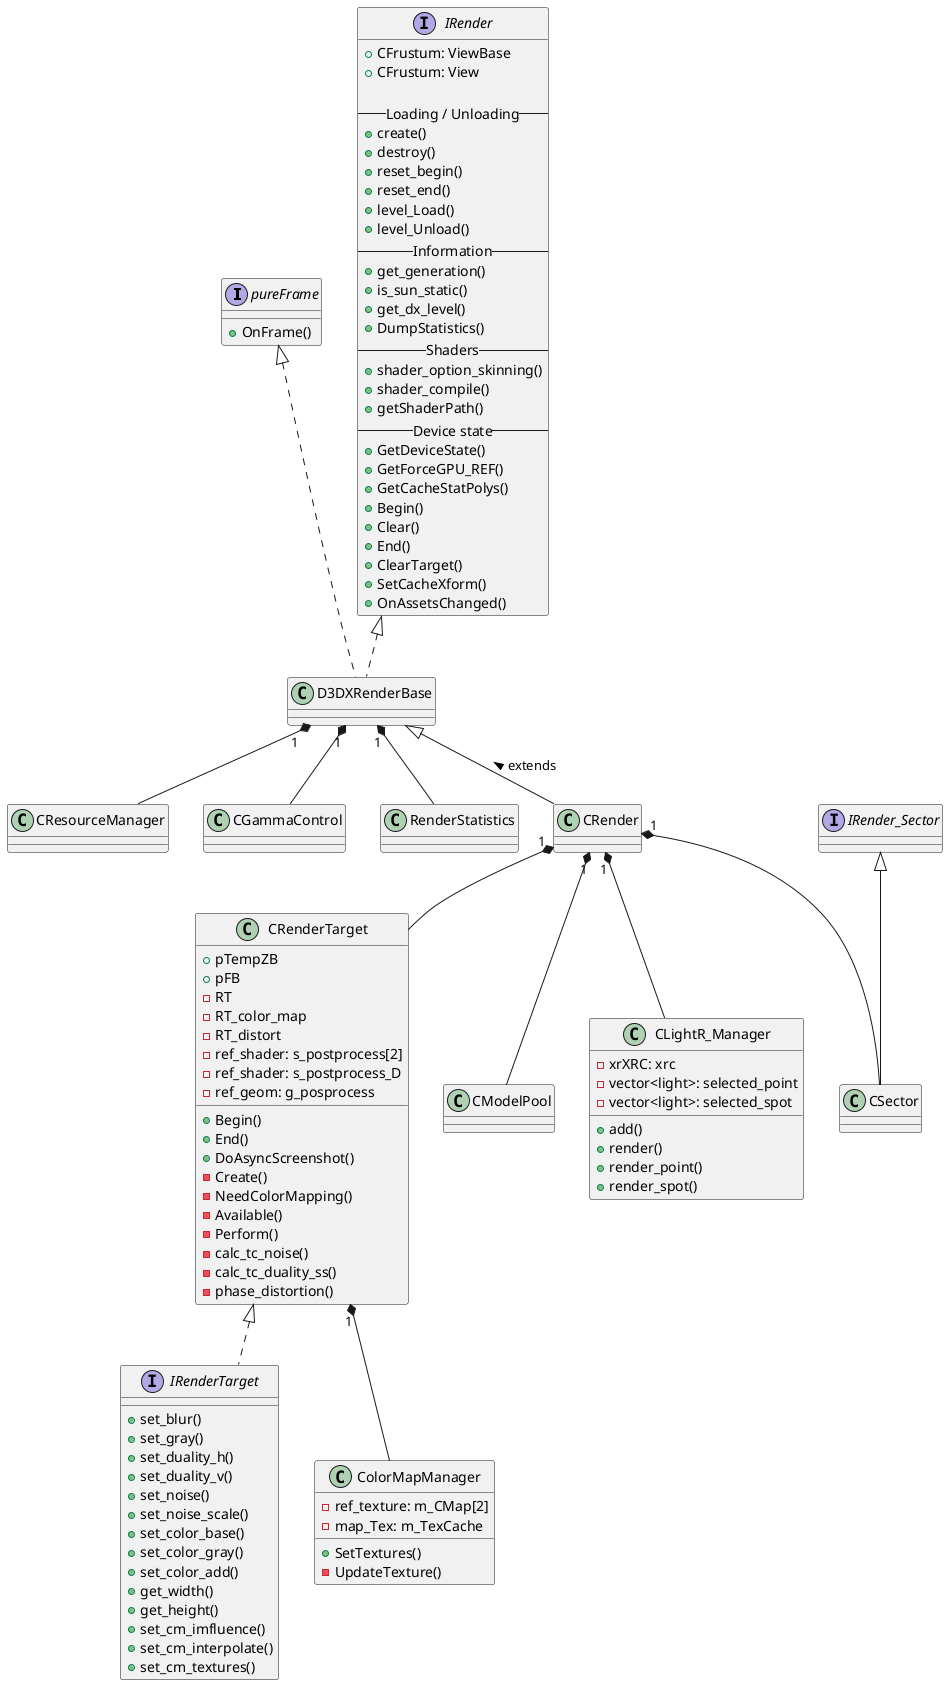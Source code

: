 @startuml

interface pureFrame {
    +OnFrame()
}

interface IRender_Sector

interface IRender {
    +CFrustum: ViewBase
    +CFrustum: View

    -- Loading / Unloading --
    +create()
    +destroy()
    +reset_begin()
    +reset_end()
    +level_Load()
    +level_Unload()
    -- Information --
    +get_generation()
    +is_sun_static()
    +get_dx_level()
    +DumpStatistics()
    -- Shaders --
    +shader_option_skinning()
    +shader_compile()
    +getShaderPath()
    -- Device state --
    +GetDeviceState()
    +GetForceGPU_REF()
    +GetCacheStatPolys()
    +Begin()
    +Clear()
    +End()
    +ClearTarget()
    +SetCacheXform()
    +OnAssetsChanged()
}


interface IRenderTarget {
    +set_blur()
    +set_gray()
    +set_duality_h()
    +set_duality_v()
    +set_noise()
    +set_noise_scale()
    +set_color_base()
    +set_color_gray()
    +set_color_add()
    +get_width()
    +get_height()
    +set_cm_imfluence()
    +set_cm_interpolate()
    +set_cm_textures()
}

class CResourceManager

pureFrame <|.. D3DXRenderBase
IRender <|.. D3DXRenderBase

class CGammaControl {

}

D3DXRenderBase "1" *-- CGammaControl

class RenderStatistics {

}

D3DXRenderBase "1" *-- RenderStatistics

class CRender {
}

D3DXRenderBase <|-- CRender : < extends
D3DXRenderBase "1" *-- CResourceManager

class CRenderTarget {
    +Begin()
    +End()
    +DoAsyncScreenshot()
    -Create()
    -NeedColorMapping()
    -Available()
    -Perform()
    -calc_tc_noise()
    -calc_tc_duality_ss()
    -phase_distortion()
    +pTempZB
    +pFB
    -RT
    -RT_color_map
    -RT_distort
    -ref_shader: s_postprocess[2]
    -ref_shader: s_postprocess_D
    -ref_geom: g_posprocess
}
CRenderTarget <|.. IRenderTarget

CRender "1" *-- CRenderTarget

class ColorMapManager {
    +SetTextures()
    -UpdateTexture()
    -ref_texture: m_CMap[2]
    -map_Tex: m_TexCache
}

CRenderTarget "1" *-- ColorMapManager

class CModelPool {

}

CRender "1" *-- CModelPool

class CLightR_Manager {
    +add()
    +render()
    +render_point()
    +render_spot()
    -xrXRC: xrc
    -vector<light>: selected_point
    -vector<light>: selected_spot
}

CRender "1" *-- CLightR_Manager

class CSector {
}
CRender "1" *-- CSector
IRender_Sector <|-- CSector

@enduml
